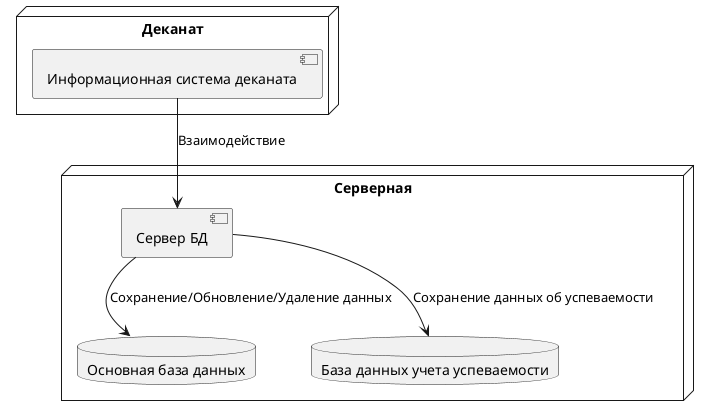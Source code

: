 @startuml
node "Деканат" {
    component "Информационная система деканата" as System
}

node "Серверная" {
    [Сервер БД] as Server
    database "Основная база данных" as MainDB
    database "База данных учета успеваемости" as PerformanceDB
}

System -down-> Server: Взаимодействие
Server -down-> MainDB: Сохранение/Обновление/Удаление данных
Server -down-> PerformanceDB: Сохранение данных об успеваемости

@enduml

